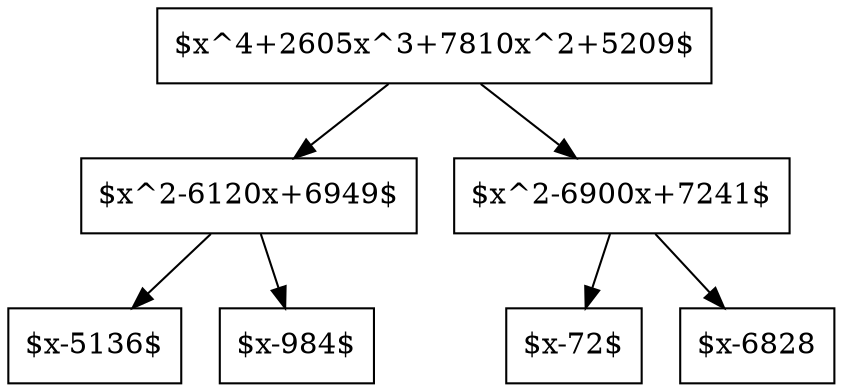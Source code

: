 digraph structs {
node [shape=box];
	struct1 [shape=box, label="$x^4+2605x^3+7810x^2+5209$" ];
	struct2 [shape=box, label="$x^2-6120x+6949$"];
	struct3 [shape=box, label="$x^2-6900x+7241$"];
	struct1 -> struct2;
	struct1 -> struct3;
	struct4 [shape=box, label="$x-5136$"];
	struct5 [shape=box, label="$x-984$"];
	struct2 -> struct4;
	struct2 -> struct5;
	struct6 [shape=box, label="$x-72$"];
	struct7 [shape=box, label="$x-6828"];
	struct3 -> struct6;
	struct3 -> struct7;
	
}